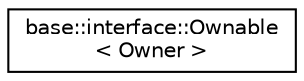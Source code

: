 digraph "クラス階層図"
{
 // LATEX_PDF_SIZE
  edge [fontname="Helvetica",fontsize="10",labelfontname="Helvetica",labelfontsize="10"];
  node [fontname="Helvetica",fontsize="10",shape=record];
  rankdir="LR";
  Node0 [label="base::interface::Ownable\l\< Owner \>",height=0.2,width=0.4,color="black", fillcolor="white", style="filled",URL="$classbase_1_1interface_1_1_ownable.html",tooltip=" "];
}
